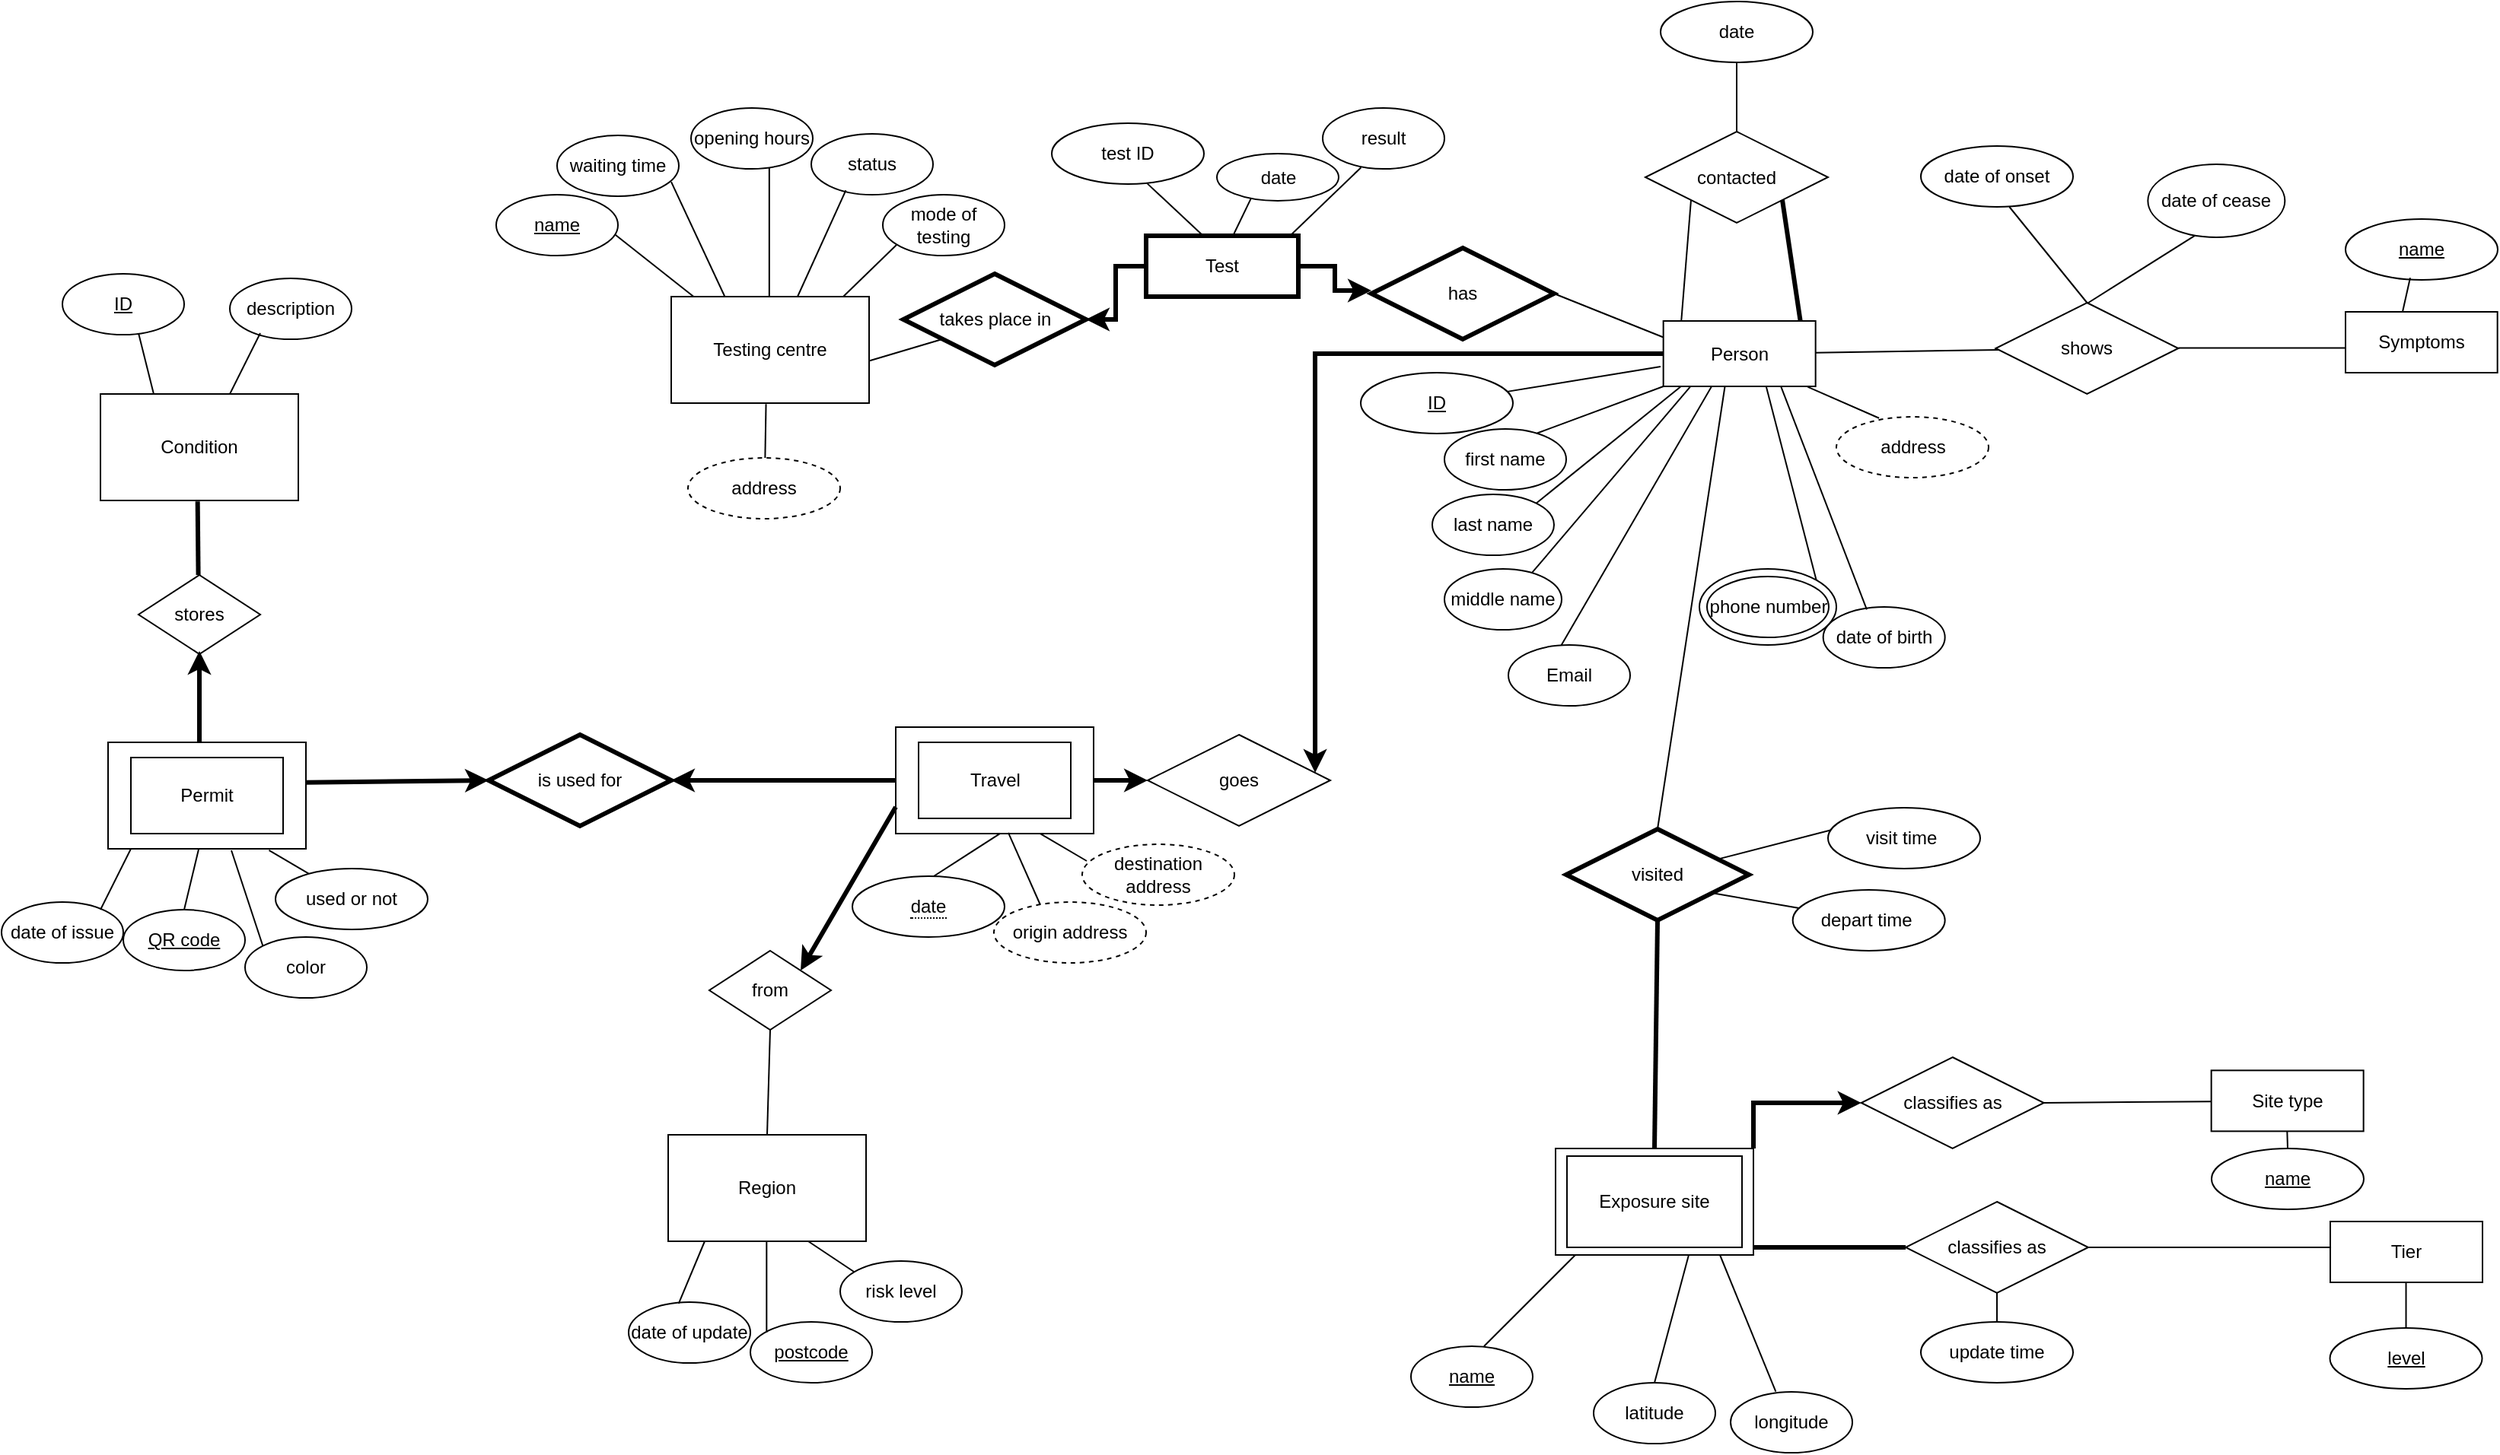 <mxfile version="15.0.0" type="github">
  <diagram id="R2lEEEUBdFMjLlhIrx00" name="Page-1">
    <mxGraphModel dx="1988" dy="1418" grid="1" gridSize="10" guides="1" tooltips="1" connect="1" arrows="1" fold="1" page="1" pageScale="1" pageWidth="1100" pageHeight="850" math="0" shadow="0" extFonts="Permanent Marker^https://fonts.googleapis.com/css?family=Permanent+Marker">
      <root>
        <mxCell id="0" />
        <mxCell id="1" parent="0" />
        <mxCell id="cCSkUBELmc3sfJRsUj0J-64" style="edgeStyle=orthogonalEdgeStyle;rounded=0;orthogonalLoop=1;jettySize=auto;html=1;strokeWidth=3;exitX=1;exitY=0;exitDx=0;exitDy=0;" parent="1" source="YlgnMmfE0ZR5ilOv5xmK-91" target="cCSkUBELmc3sfJRsUj0J-65" edge="1">
          <mxGeometry relative="1" as="geometry">
            <mxPoint x="350" y="319" as="targetPoint" />
          </mxGeometry>
        </mxCell>
        <mxCell id="YlgnMmfE0ZR5ilOv5xmK-91" value="Exposure site" style="rounded=0;whiteSpace=wrap;html=1;fillColor=none;" parent="1" vertex="1">
          <mxGeometry x="131" y="284" width="130" height="70" as="geometry" />
        </mxCell>
        <mxCell id="YlgnMmfE0ZR5ilOv5xmK-94" value="" style="rounded=0;whiteSpace=wrap;html=1;fillColor=none;" parent="1" vertex="1">
          <mxGeometry x="138.5" y="289" width="115" height="60" as="geometry" />
        </mxCell>
        <mxCell id="YlgnMmfE0ZR5ilOv5xmK-95" value="" style="endArrow=none;html=1;" parent="1" edge="1">
          <mxGeometry width="50" height="50" relative="1" as="geometry">
            <mxPoint x="84" y="414" as="sourcePoint" />
            <mxPoint x="144" y="354" as="targetPoint" />
          </mxGeometry>
        </mxCell>
        <mxCell id="YlgnMmfE0ZR5ilOv5xmK-99" value="&lt;u&gt;name&lt;/u&gt;" style="ellipse;whiteSpace=wrap;html=1;fillColor=none;gradientColor=none;" parent="1" vertex="1">
          <mxGeometry x="36" y="414" width="80" height="40" as="geometry" />
        </mxCell>
        <mxCell id="YlgnMmfE0ZR5ilOv5xmK-104" value="" style="endArrow=none;html=1;exitX=0.371;exitY=-0.004;exitDx=0;exitDy=0;exitPerimeter=0;" parent="1" source="YlgnMmfE0ZR5ilOv5xmK-107" edge="1">
          <mxGeometry width="50" height="50" relative="1" as="geometry">
            <mxPoint x="261" y="404" as="sourcePoint" />
            <mxPoint x="239.0" y="354" as="targetPoint" />
          </mxGeometry>
        </mxCell>
        <mxCell id="YlgnMmfE0ZR5ilOv5xmK-105" value="" style="endArrow=none;html=1;startArrow=none;exitX=0.5;exitY=0;exitDx=0;exitDy=0;" parent="1" source="YlgnMmfE0ZR5ilOv5xmK-106" edge="1">
          <mxGeometry width="50" height="50" relative="1" as="geometry">
            <mxPoint x="214.5" y="387.41" as="sourcePoint" />
            <mxPoint x="218.5" y="354" as="targetPoint" />
          </mxGeometry>
        </mxCell>
        <mxCell id="YlgnMmfE0ZR5ilOv5xmK-106" value="latitude" style="ellipse;whiteSpace=wrap;html=1;fillColor=none;gradientColor=none;" parent="1" vertex="1">
          <mxGeometry x="156" y="438" width="80" height="40" as="geometry" />
        </mxCell>
        <mxCell id="YlgnMmfE0ZR5ilOv5xmK-107" value="longitude" style="ellipse;whiteSpace=wrap;html=1;fillColor=none;gradientColor=none;" parent="1" vertex="1">
          <mxGeometry x="246" y="444" width="80" height="40" as="geometry" />
        </mxCell>
        <mxCell id="YlgnMmfE0ZR5ilOv5xmK-110" value="" style="endArrow=none;html=1;strokeWidth=1;entryX=0.216;entryY=0.714;entryDx=0;entryDy=0;entryPerimeter=0;" parent="1" target="f1ooUEPMnGp5a3XwGr4C-3" edge="1">
          <mxGeometry width="50" height="50" relative="1" as="geometry">
            <mxPoint x="-320.0" y="-233.76" as="sourcePoint" />
            <mxPoint x="-123" y="-292.0" as="targetPoint" />
          </mxGeometry>
        </mxCell>
        <mxCell id="YlgnMmfE0ZR5ilOv5xmK-111" value="Testing centre" style="rounded=0;whiteSpace=wrap;html=1;fillColor=none;" parent="1" vertex="1">
          <mxGeometry x="-450" y="-276" width="130" height="70" as="geometry" />
        </mxCell>
        <mxCell id="YlgnMmfE0ZR5ilOv5xmK-112" value="" style="endArrow=none;html=1;entryX=1;entryY=1;entryDx=0;entryDy=0;" parent="1" edge="1">
          <mxGeometry width="50" height="50" relative="1" as="geometry">
            <mxPoint x="-435.28" y="-276" as="sourcePoint" />
            <mxPoint x="-486.996" y="-316.858" as="targetPoint" />
          </mxGeometry>
        </mxCell>
        <mxCell id="YlgnMmfE0ZR5ilOv5xmK-113" value="" style="endArrow=none;html=1;entryX=0.685;entryY=0.99;entryDx=0;entryDy=0;entryPerimeter=0;" parent="1" edge="1">
          <mxGeometry width="50" height="50" relative="1" as="geometry">
            <mxPoint x="-414.8" y="-276" as="sourcePoint" />
            <mxPoint x="-450.0" y="-351.4" as="targetPoint" />
          </mxGeometry>
        </mxCell>
        <mxCell id="YlgnMmfE0ZR5ilOv5xmK-114" value="" style="endArrow=none;html=1;entryX=0.5;entryY=1;entryDx=0;entryDy=0;" parent="1" edge="1">
          <mxGeometry width="50" height="50" relative="1" as="geometry">
            <mxPoint x="-385.59" y="-276" as="sourcePoint" />
            <mxPoint x="-385.59" y="-361" as="targetPoint" />
          </mxGeometry>
        </mxCell>
        <mxCell id="YlgnMmfE0ZR5ilOv5xmK-115" value="" style="endArrow=none;html=1;entryX=0;entryY=1;entryDx=0;entryDy=0;" parent="1" edge="1">
          <mxGeometry width="50" height="50" relative="1" as="geometry">
            <mxPoint x="-367" y="-276" as="sourcePoint" />
            <mxPoint x="-335.284" y="-345.858" as="targetPoint" />
          </mxGeometry>
        </mxCell>
        <mxCell id="YlgnMmfE0ZR5ilOv5xmK-116" value="" style="endArrow=none;html=1;entryX=0;entryY=0.5;entryDx=0;entryDy=0;" parent="1" edge="1">
          <mxGeometry width="50" height="50" relative="1" as="geometry">
            <mxPoint x="-337" y="-276" as="sourcePoint" />
            <mxPoint x="-302" y="-310" as="targetPoint" />
          </mxGeometry>
        </mxCell>
        <mxCell id="YlgnMmfE0ZR5ilOv5xmK-117" value="&lt;u&gt;name&lt;/u&gt;" style="ellipse;whiteSpace=wrap;html=1;fillColor=none;gradientColor=none;" parent="1" vertex="1">
          <mxGeometry x="-565" y="-343" width="80" height="40" as="geometry" />
        </mxCell>
        <mxCell id="YlgnMmfE0ZR5ilOv5xmK-118" value="&lt;span&gt;waiting time&lt;/span&gt;" style="ellipse;whiteSpace=wrap;html=1;fillColor=none;gradientColor=none;" parent="1" vertex="1">
          <mxGeometry x="-525" y="-382" width="80" height="40" as="geometry" />
        </mxCell>
        <mxCell id="YlgnMmfE0ZR5ilOv5xmK-119" value="opening hours" style="ellipse;whiteSpace=wrap;html=1;fillColor=none;gradientColor=none;" parent="1" vertex="1">
          <mxGeometry x="-437" y="-400" width="80" height="40" as="geometry" />
        </mxCell>
        <mxCell id="YlgnMmfE0ZR5ilOv5xmK-120" value="mode of testing" style="ellipse;whiteSpace=wrap;html=1;fillColor=none;gradientColor=none;" parent="1" vertex="1">
          <mxGeometry x="-311" y="-343" width="80" height="40" as="geometry" />
        </mxCell>
        <mxCell id="YlgnMmfE0ZR5ilOv5xmK-121" value="status" style="ellipse;whiteSpace=wrap;html=1;fillColor=none;gradientColor=none;" parent="1" vertex="1">
          <mxGeometry x="-358" y="-383" width="80" height="40" as="geometry" />
        </mxCell>
        <mxCell id="YlgnMmfE0ZR5ilOv5xmK-122" value="" style="endArrow=none;html=1;entryX=0.5;entryY=1;entryDx=0;entryDy=0;exitX=0.479;exitY=1.009;exitDx=0;exitDy=0;exitPerimeter=0;" parent="1" source="YlgnMmfE0ZR5ilOv5xmK-111" target="cCSkUBELmc3sfJRsUj0J-99" edge="1">
          <mxGeometry width="50" height="50" relative="1" as="geometry">
            <mxPoint x="-397" y="-186" as="sourcePoint" />
            <mxPoint x="-397.5" y="-206" as="targetPoint" />
          </mxGeometry>
        </mxCell>
        <mxCell id="cCSkUBELmc3sfJRsUj0J-100" value="Text" style="edgeLabel;html=1;align=center;verticalAlign=middle;resizable=0;points=[];" parent="YlgnMmfE0ZR5ilOv5xmK-122" vertex="1" connectable="0">
          <mxGeometry x="0.416" relative="1" as="geometry">
            <mxPoint as="offset" />
          </mxGeometry>
        </mxCell>
        <mxCell id="YlgnMmfE0ZR5ilOv5xmK-131" value="" style="endArrow=none;html=1;entryX=0.471;entryY=-0.005;entryDx=0;entryDy=0;exitX=0.281;exitY=0.946;exitDx=0;exitDy=0;exitPerimeter=0;entryPerimeter=0;" parent="1" source="YlgnMmfE0ZR5ilOv5xmK-133" edge="1">
          <mxGeometry width="50" height="50" relative="1" as="geometry">
            <mxPoint x="-115.5" y="-203" as="sourcePoint" />
            <mxPoint x="-80.27" y="-317.35" as="targetPoint" />
          </mxGeometry>
        </mxCell>
        <mxCell id="YlgnMmfE0ZR5ilOv5xmK-132" value="" style="endArrow=none;html=1;entryX=0.803;entryY=0.322;entryDx=0;entryDy=0;entryPerimeter=0;exitX=0.315;exitY=0.978;exitDx=0;exitDy=0;exitPerimeter=0;" parent="1" source="YlgnMmfE0ZR5ilOv5xmK-134" edge="1">
          <mxGeometry width="50" height="50" relative="1" as="geometry">
            <mxPoint x="-11.5" y="-204" as="sourcePoint" />
            <mxPoint x="-58.76" y="-301.256" as="targetPoint" />
          </mxGeometry>
        </mxCell>
        <mxCell id="YlgnMmfE0ZR5ilOv5xmK-133" value="date" style="ellipse;whiteSpace=wrap;html=1;fillColor=none;gradientColor=none;" parent="1" vertex="1">
          <mxGeometry x="-91.5" y="-370" width="80" height="31" as="geometry" />
        </mxCell>
        <mxCell id="YlgnMmfE0ZR5ilOv5xmK-134" value="result" style="ellipse;whiteSpace=wrap;html=1;fillColor=none;gradientColor=none;" parent="1" vertex="1">
          <mxGeometry x="-22" y="-400" width="80" height="40" as="geometry" />
        </mxCell>
        <mxCell id="cCSkUBELmc3sfJRsUj0J-88" style="edgeStyle=orthogonalEdgeStyle;rounded=0;orthogonalLoop=1;jettySize=auto;html=1;strokeWidth=3;" parent="1" source="YlgnMmfE0ZR5ilOv5xmK-138" target="cCSkUBELmc3sfJRsUj0J-89" edge="1">
          <mxGeometry relative="1" as="geometry">
            <mxPoint x="-50" y="42" as="targetPoint" />
          </mxGeometry>
        </mxCell>
        <mxCell id="pmJfNrGiu5hza0LGlMJ2-2" style="edgeStyle=orthogonalEdgeStyle;rounded=0;orthogonalLoop=1;jettySize=auto;html=1;strokeWidth=3;" parent="1" source="YlgnMmfE0ZR5ilOv5xmK-138" edge="1">
          <mxGeometry relative="1" as="geometry">
            <mxPoint x="-450" y="42" as="targetPoint" />
          </mxGeometry>
        </mxCell>
        <mxCell id="YlgnMmfE0ZR5ilOv5xmK-138" value="Travel" style="rounded=0;whiteSpace=wrap;html=1;fillColor=none;" parent="1" vertex="1">
          <mxGeometry x="-302.5" y="7" width="130" height="70" as="geometry" />
        </mxCell>
        <mxCell id="YlgnMmfE0ZR5ilOv5xmK-141" value="" style="endArrow=none;html=1;entryX=0.529;entryY=0.997;entryDx=0;entryDy=0;exitX=0.5;exitY=0;exitDx=0;exitDy=0;entryPerimeter=0;" parent="1" target="YlgnMmfE0ZR5ilOv5xmK-138" edge="1">
          <mxGeometry width="50" height="50" relative="1" as="geometry">
            <mxPoint x="-277.5" y="105" as="sourcePoint" />
            <mxPoint x="-234.5" y="75" as="targetPoint" />
          </mxGeometry>
        </mxCell>
        <mxCell id="YlgnMmfE0ZR5ilOv5xmK-143" value="" style="endArrow=none;html=1;entryX=0.569;entryY=0.992;entryDx=0;entryDy=0;entryPerimeter=0;" parent="1" target="YlgnMmfE0ZR5ilOv5xmK-138" edge="1">
          <mxGeometry width="50" height="50" relative="1" as="geometry">
            <mxPoint x="-207" y="125" as="sourcePoint" />
            <mxPoint x="-227.5" y="75" as="targetPoint" />
          </mxGeometry>
        </mxCell>
        <mxCell id="YlgnMmfE0ZR5ilOv5xmK-145" value="" style="endArrow=none;html=1;entryX=0.729;entryY=0.999;entryDx=0;entryDy=0;entryPerimeter=0;" parent="1" target="YlgnMmfE0ZR5ilOv5xmK-138" edge="1">
          <mxGeometry width="50" height="50" relative="1" as="geometry">
            <mxPoint x="-177" y="95" as="sourcePoint" />
            <mxPoint x="-207" y="75" as="targetPoint" />
          </mxGeometry>
        </mxCell>
        <mxCell id="YlgnMmfE0ZR5ilOv5xmK-151" value="from" style="rhombus;whiteSpace=wrap;html=1;fillColor=none;gradientColor=none;" parent="1" vertex="1">
          <mxGeometry x="-425" y="154" width="80" height="52" as="geometry" />
        </mxCell>
        <mxCell id="YlgnMmfE0ZR5ilOv5xmK-152" value="Region" style="rounded=0;whiteSpace=wrap;html=1;fillColor=none;" parent="1" vertex="1">
          <mxGeometry x="-452" y="275" width="130" height="70" as="geometry" />
        </mxCell>
        <mxCell id="YlgnMmfE0ZR5ilOv5xmK-154" value="Permit" style="rounded=0;whiteSpace=wrap;html=1;fillColor=none;" parent="1" vertex="1">
          <mxGeometry x="-820" y="17" width="130" height="70" as="geometry" />
        </mxCell>
        <mxCell id="YlgnMmfE0ZR5ilOv5xmK-155" value="" style="endArrow=classic;html=1;strokeWidth=3;exitX=0;exitY=0.75;exitDx=0;exitDy=0;entryX=1;entryY=0;entryDx=0;entryDy=0;" parent="1" source="YlgnMmfE0ZR5ilOv5xmK-138" target="YlgnMmfE0ZR5ilOv5xmK-151" edge="1">
          <mxGeometry width="50" height="50" relative="1" as="geometry">
            <mxPoint x="-302.5" y="39.29" as="sourcePoint" />
            <mxPoint x="-470" y="40.29" as="targetPoint" />
            <Array as="points" />
          </mxGeometry>
        </mxCell>
        <mxCell id="YlgnMmfE0ZR5ilOv5xmK-156" value="" style="endArrow=none;html=1;entryX=0.5;entryY=0;entryDx=0;entryDy=0;exitX=0.5;exitY=1;exitDx=0;exitDy=0;" parent="1" source="YlgnMmfE0ZR5ilOv5xmK-151" target="YlgnMmfE0ZR5ilOv5xmK-152" edge="1">
          <mxGeometry width="50" height="50" relative="1" as="geometry">
            <mxPoint x="-464.5" y="245" as="sourcePoint" />
            <mxPoint x="-302.5" y="244.76" as="targetPoint" />
          </mxGeometry>
        </mxCell>
        <mxCell id="YlgnMmfE0ZR5ilOv5xmK-160" value="" style="endArrow=classic;html=1;strokeWidth=3;entryX=0;entryY=0.5;entryDx=0;entryDy=0;exitX=0.999;exitY=0.376;exitDx=0;exitDy=0;exitPerimeter=0;" parent="1" source="YlgnMmfE0ZR5ilOv5xmK-154" target="cCSkUBELmc3sfJRsUj0J-91" edge="1">
          <mxGeometry width="50" height="50" relative="1" as="geometry">
            <mxPoint x="-689" y="43" as="sourcePoint" />
            <mxPoint x="-556" y="43" as="targetPoint" />
          </mxGeometry>
        </mxCell>
        <mxCell id="YlgnMmfE0ZR5ilOv5xmK-161" value="" style="endArrow=none;html=1;entryX=0.5;entryY=1;entryDx=0;entryDy=0;exitX=0.411;exitY=0.023;exitDx=0;exitDy=0;exitPerimeter=0;" parent="1" source="YlgnMmfE0ZR5ilOv5xmK-164" edge="1">
          <mxGeometry width="50" height="50" relative="1" as="geometry">
            <mxPoint x="-448" y="385" as="sourcePoint" />
            <mxPoint x="-428" y="345" as="targetPoint" />
            <Array as="points">
              <mxPoint x="-428" y="345" />
            </Array>
          </mxGeometry>
        </mxCell>
        <mxCell id="YlgnMmfE0ZR5ilOv5xmK-162" value="" style="endArrow=none;html=1;entryX=0.5;entryY=1;entryDx=0;entryDy=0;" parent="1" edge="1">
          <mxGeometry width="50" height="50" relative="1" as="geometry">
            <mxPoint x="-387.34" y="405" as="sourcePoint" />
            <mxPoint x="-387.34" y="345" as="targetPoint" />
            <Array as="points">
              <mxPoint x="-387.34" y="405" />
              <mxPoint x="-387.34" y="395" />
            </Array>
          </mxGeometry>
        </mxCell>
        <mxCell id="YlgnMmfE0ZR5ilOv5xmK-163" value="" style="endArrow=none;html=1;entryX=0.5;entryY=1;entryDx=0;entryDy=0;" parent="1" edge="1">
          <mxGeometry width="50" height="50" relative="1" as="geometry">
            <mxPoint x="-330" y="365" as="sourcePoint" />
            <mxPoint x="-360" y="345" as="targetPoint" />
          </mxGeometry>
        </mxCell>
        <mxCell id="YlgnMmfE0ZR5ilOv5xmK-164" value="date of update" style="ellipse;whiteSpace=wrap;html=1;fillColor=none;gradientColor=none;" parent="1" vertex="1">
          <mxGeometry x="-478" y="385" width="80" height="40" as="geometry" />
        </mxCell>
        <mxCell id="YlgnMmfE0ZR5ilOv5xmK-165" value="&lt;u&gt;postcode&lt;/u&gt;" style="ellipse;whiteSpace=wrap;html=1;fillColor=none;gradientColor=none;" parent="1" vertex="1">
          <mxGeometry x="-398" y="398" width="80" height="40" as="geometry" />
        </mxCell>
        <mxCell id="YlgnMmfE0ZR5ilOv5xmK-166" value="risk level" style="ellipse;whiteSpace=wrap;html=1;fillColor=none;gradientColor=none;" parent="1" vertex="1">
          <mxGeometry x="-339" y="358" width="80" height="40" as="geometry" />
        </mxCell>
        <mxCell id="YlgnMmfE0ZR5ilOv5xmK-167" value="" style="endArrow=classic;html=1;strokeWidth=3;" parent="1" edge="1">
          <mxGeometry width="50" height="50" relative="1" as="geometry">
            <mxPoint x="-760" y="17" as="sourcePoint" />
            <mxPoint x="-760" y="-43" as="targetPoint" />
          </mxGeometry>
        </mxCell>
        <mxCell id="YlgnMmfE0ZR5ilOv5xmK-168" value="stores" style="rhombus;whiteSpace=wrap;html=1;fillColor=none;gradientColor=none;" parent="1" vertex="1">
          <mxGeometry x="-800" y="-93" width="80" height="52" as="geometry" />
        </mxCell>
        <mxCell id="YlgnMmfE0ZR5ilOv5xmK-171" value="Condition" style="rounded=0;whiteSpace=wrap;html=1;fillColor=none;" parent="1" vertex="1">
          <mxGeometry x="-825" y="-212" width="130" height="70" as="geometry" />
        </mxCell>
        <mxCell id="YlgnMmfE0ZR5ilOv5xmK-172" value="" style="endArrow=none;html=1;strokeWidth=1;" parent="1" edge="1">
          <mxGeometry width="50" height="50" relative="1" as="geometry">
            <mxPoint x="-740" y="-212" as="sourcePoint" />
            <mxPoint x="-720" y="-252" as="targetPoint" />
          </mxGeometry>
        </mxCell>
        <mxCell id="YlgnMmfE0ZR5ilOv5xmK-173" value="" style="endArrow=none;html=1;strokeWidth=1;" parent="1" edge="1">
          <mxGeometry width="50" height="50" relative="1" as="geometry">
            <mxPoint x="-790" y="-212" as="sourcePoint" />
            <mxPoint x="-800" y="-252" as="targetPoint" />
          </mxGeometry>
        </mxCell>
        <mxCell id="YlgnMmfE0ZR5ilOv5xmK-174" value="&lt;u&gt;ID&lt;/u&gt;" style="ellipse;whiteSpace=wrap;html=1;fillColor=none;gradientColor=none;" parent="1" vertex="1">
          <mxGeometry x="-850" y="-291" width="80" height="40" as="geometry" />
        </mxCell>
        <mxCell id="YlgnMmfE0ZR5ilOv5xmK-175" value="description" style="ellipse;whiteSpace=wrap;html=1;fillColor=none;gradientColor=none;" parent="1" vertex="1">
          <mxGeometry x="-740" y="-288" width="80" height="40" as="geometry" />
        </mxCell>
        <mxCell id="YlgnMmfE0ZR5ilOv5xmK-176" value="" style="endArrow=none;html=1;strokeWidth=3;entryX=0.491;entryY=1.009;entryDx=0;entryDy=0;entryPerimeter=0;" parent="1" target="YlgnMmfE0ZR5ilOv5xmK-171" edge="1">
          <mxGeometry width="50" height="50" relative="1" as="geometry">
            <mxPoint x="-760.71" y="-93" as="sourcePoint" />
            <mxPoint x="-761" y="-140" as="targetPoint" />
          </mxGeometry>
        </mxCell>
        <mxCell id="YlgnMmfE0ZR5ilOv5xmK-177" value="" style="endArrow=none;html=1;entryX=0.5;entryY=1;entryDx=0;entryDy=0;" parent="1" edge="1">
          <mxGeometry width="50" height="50" relative="1" as="geometry">
            <mxPoint x="-825" y="127" as="sourcePoint" />
            <mxPoint x="-805" y="87" as="targetPoint" />
          </mxGeometry>
        </mxCell>
        <mxCell id="YlgnMmfE0ZR5ilOv5xmK-178" value="" style="endArrow=none;html=1;exitX=0;exitY=0;exitDx=0;exitDy=0;" parent="1" source="YlgnMmfE0ZR5ilOv5xmK-182" edge="1">
          <mxGeometry width="50" height="50" relative="1" as="geometry">
            <mxPoint x="-690" y="127" as="sourcePoint" />
            <mxPoint x="-739" y="88" as="targetPoint" />
          </mxGeometry>
        </mxCell>
        <mxCell id="YlgnMmfE0ZR5ilOv5xmK-179" value="" style="endArrow=none;html=1;entryX=0.5;entryY=1;entryDx=0;entryDy=0;exitX=0.5;exitY=0;exitDx=0;exitDy=0;" parent="1" source="YlgnMmfE0ZR5ilOv5xmK-181" edge="1">
          <mxGeometry width="50" height="50" relative="1" as="geometry">
            <mxPoint x="-760.42" y="127" as="sourcePoint" />
            <mxPoint x="-760.42" y="87" as="targetPoint" />
          </mxGeometry>
        </mxCell>
        <mxCell id="YlgnMmfE0ZR5ilOv5xmK-180" value="date of issue" style="ellipse;whiteSpace=wrap;html=1;fillColor=none;gradientColor=none;" parent="1" vertex="1">
          <mxGeometry x="-890" y="122" width="80" height="40" as="geometry" />
        </mxCell>
        <mxCell id="YlgnMmfE0ZR5ilOv5xmK-181" value="&lt;u&gt;QR code&lt;/u&gt;" style="ellipse;whiteSpace=wrap;html=1;fillColor=none;gradientColor=none;" parent="1" vertex="1">
          <mxGeometry x="-810" y="127" width="80" height="40" as="geometry" />
        </mxCell>
        <mxCell id="YlgnMmfE0ZR5ilOv5xmK-182" value="color" style="ellipse;whiteSpace=wrap;html=1;fillColor=none;gradientColor=none;" parent="1" vertex="1">
          <mxGeometry x="-730" y="145" width="80" height="40" as="geometry" />
        </mxCell>
        <mxCell id="cCSkUBELmc3sfJRsUj0J-90" style="edgeStyle=orthogonalEdgeStyle;rounded=0;orthogonalLoop=1;jettySize=auto;html=1;entryX=0.917;entryY=0.416;entryDx=0;entryDy=0;entryPerimeter=0;strokeWidth=3;" parent="1" source="cCSkUBELmc3sfJRsUj0J-3" target="cCSkUBELmc3sfJRsUj0J-89" edge="1">
          <mxGeometry relative="1" as="geometry" />
        </mxCell>
        <mxCell id="cCSkUBELmc3sfJRsUj0J-3" value="Person" style="whiteSpace=wrap;html=1;align=center;strokeWidth=1;" parent="1" vertex="1">
          <mxGeometry x="201.83" y="-260" width="100" height="43" as="geometry" />
        </mxCell>
        <mxCell id="cCSkUBELmc3sfJRsUj0J-4" value="contacted" style="shape=rhombus;perimeter=rhombusPerimeter;whiteSpace=wrap;html=1;align=center;strokeWidth=1;" parent="1" vertex="1">
          <mxGeometry x="190.0" y="-384.5" width="120" height="60" as="geometry" />
        </mxCell>
        <mxCell id="cCSkUBELmc3sfJRsUj0J-5" value="" style="endArrow=none;html=1;rounded=0;entryX=0;entryY=1;entryDx=0;entryDy=0;exitX=0.118;exitY=-0.005;exitDx=0;exitDy=0;exitPerimeter=0;" parent="1" source="cCSkUBELmc3sfJRsUj0J-3" target="cCSkUBELmc3sfJRsUj0J-4" edge="1">
          <mxGeometry relative="1" as="geometry">
            <mxPoint x="28.83" y="-317.5" as="sourcePoint" />
            <mxPoint x="188.83" y="-317.5" as="targetPoint" />
          </mxGeometry>
        </mxCell>
        <mxCell id="cCSkUBELmc3sfJRsUj0J-7" value="" style="endArrow=none;html=1;rounded=0;exitX=1;exitY=1;exitDx=0;exitDy=0;entryX=0.9;entryY=0;entryDx=0;entryDy=0;entryPerimeter=0;strokeWidth=3;" parent="1" source="cCSkUBELmc3sfJRsUj0J-4" target="cCSkUBELmc3sfJRsUj0J-3" edge="1">
          <mxGeometry relative="1" as="geometry">
            <mxPoint x="171.83" y="-247" as="sourcePoint" />
            <mxPoint x="331.83" y="-247" as="targetPoint" />
          </mxGeometry>
        </mxCell>
        <mxCell id="cCSkUBELmc3sfJRsUj0J-12" value="first name" style="ellipse;whiteSpace=wrap;html=1;fillColor=none;gradientColor=none;" parent="1" vertex="1">
          <mxGeometry x="58" y="-189" width="80" height="40" as="geometry" />
        </mxCell>
        <mxCell id="cCSkUBELmc3sfJRsUj0J-14" value="phone number" style="ellipse;whiteSpace=wrap;html=1;fillColor=none;gradientColor=none;" parent="1" vertex="1">
          <mxGeometry x="230.5" y="-92" width="80" height="40" as="geometry" />
        </mxCell>
        <mxCell id="cCSkUBELmc3sfJRsUj0J-15" value="last name" style="ellipse;whiteSpace=wrap;html=1;fillColor=none;gradientColor=none;" parent="1" vertex="1">
          <mxGeometry x="50" y="-146" width="80" height="40" as="geometry" />
        </mxCell>
        <mxCell id="cCSkUBELmc3sfJRsUj0J-16" value="middle name" style="ellipse;whiteSpace=wrap;html=1;fillColor=none;gradientColor=none;" parent="1" vertex="1">
          <mxGeometry x="58" y="-97" width="77" height="40" as="geometry" />
        </mxCell>
        <mxCell id="cCSkUBELmc3sfJRsUj0J-17" value="Email" style="ellipse;whiteSpace=wrap;html=1;fillColor=none;gradientColor=none;" parent="1" vertex="1">
          <mxGeometry x="100" y="-47" width="80" height="40" as="geometry" />
        </mxCell>
        <mxCell id="cCSkUBELmc3sfJRsUj0J-18" value="" style="ellipse;whiteSpace=wrap;html=1;fillColor=none;gradientColor=none;" parent="1" vertex="1">
          <mxGeometry x="225.5" y="-97" width="90" height="50" as="geometry" />
        </mxCell>
        <mxCell id="cCSkUBELmc3sfJRsUj0J-29" value="date of birth" style="ellipse;whiteSpace=wrap;html=1;fillColor=none;gradientColor=none;" parent="1" vertex="1">
          <mxGeometry x="306.83" y="-72" width="80" height="40" as="geometry" />
        </mxCell>
        <mxCell id="cCSkUBELmc3sfJRsUj0J-37" value="" style="endArrow=none;html=1;rounded=0;entryX=0.948;entryY=1.008;entryDx=0;entryDy=0;entryPerimeter=0;exitX=0;exitY=0;exitDx=0;exitDy=0;" parent="1" target="cCSkUBELmc3sfJRsUj0J-3" edge="1">
          <mxGeometry relative="1" as="geometry">
            <mxPoint x="343.546" y="-196.142" as="sourcePoint" />
            <mxPoint x="503.83" y="-132" as="targetPoint" />
          </mxGeometry>
        </mxCell>
        <mxCell id="cCSkUBELmc3sfJRsUj0J-38" value="" style="endArrow=none;html=1;rounded=0;exitX=0.676;exitY=1.006;exitDx=0;exitDy=0;exitPerimeter=0;entryX=1;entryY=0;entryDx=0;entryDy=0;" parent="1" source="cCSkUBELmc3sfJRsUj0J-3" target="cCSkUBELmc3sfJRsUj0J-18" edge="1">
          <mxGeometry relative="1" as="geometry">
            <mxPoint x="243.83" y="-192" as="sourcePoint" />
            <mxPoint x="403.83" y="-192" as="targetPoint" />
          </mxGeometry>
        </mxCell>
        <mxCell id="cCSkUBELmc3sfJRsUj0J-39" value="" style="endArrow=none;html=1;rounded=0;entryX=0.358;entryY=0.042;entryDx=0;entryDy=0;entryPerimeter=0;exitX=0.773;exitY=1.005;exitDx=0;exitDy=0;exitPerimeter=0;" parent="1" source="cCSkUBELmc3sfJRsUj0J-3" target="cCSkUBELmc3sfJRsUj0J-29" edge="1">
          <mxGeometry relative="1" as="geometry">
            <mxPoint x="293.83" y="-322" as="sourcePoint" />
            <mxPoint x="453.83" y="-322" as="targetPoint" />
          </mxGeometry>
        </mxCell>
        <mxCell id="cCSkUBELmc3sfJRsUj0J-40" value="" style="endArrow=none;html=1;rounded=0;entryX=0.317;entryY=1.001;entryDx=0;entryDy=0;exitX=0.435;exitY=0.004;exitDx=0;exitDy=0;exitPerimeter=0;entryPerimeter=0;" parent="1" source="cCSkUBELmc3sfJRsUj0J-17" target="cCSkUBELmc3sfJRsUj0J-3" edge="1">
          <mxGeometry relative="1" as="geometry">
            <mxPoint x="186.83" y="-107.83" as="sourcePoint" />
            <mxPoint x="346.83" y="-107.83" as="targetPoint" />
          </mxGeometry>
        </mxCell>
        <mxCell id="cCSkUBELmc3sfJRsUj0J-41" value="" style="endArrow=none;html=1;rounded=0;exitX=0.762;exitY=0.068;exitDx=0;exitDy=0;exitPerimeter=0;entryX=0;entryY=1;entryDx=0;entryDy=0;" parent="1" source="cCSkUBELmc3sfJRsUj0J-12" target="cCSkUBELmc3sfJRsUj0J-3" edge="1">
          <mxGeometry relative="1" as="geometry">
            <mxPoint x="73.83" y="-222" as="sourcePoint" />
            <mxPoint x="233.83" y="-222" as="targetPoint" />
          </mxGeometry>
        </mxCell>
        <mxCell id="cCSkUBELmc3sfJRsUj0J-42" value="" style="endArrow=none;html=1;rounded=0;entryX=0.113;entryY=1.006;entryDx=0;entryDy=0;entryPerimeter=0;exitX=1;exitY=0;exitDx=0;exitDy=0;" parent="1" source="cCSkUBELmc3sfJRsUj0J-15" target="cCSkUBELmc3sfJRsUj0J-3" edge="1">
          <mxGeometry relative="1" as="geometry">
            <mxPoint x="110.83" y="-176" as="sourcePoint" />
            <mxPoint x="213.83" y="-218" as="targetPoint" />
          </mxGeometry>
        </mxCell>
        <mxCell id="cCSkUBELmc3sfJRsUj0J-43" value="" style="endArrow=none;html=1;rounded=0;exitX=0.745;exitY=0.068;exitDx=0;exitDy=0;exitPerimeter=0;entryX=0.176;entryY=1.008;entryDx=0;entryDy=0;entryPerimeter=0;" parent="1" source="cCSkUBELmc3sfJRsUj0J-16" target="cCSkUBELmc3sfJRsUj0J-3" edge="1">
          <mxGeometry relative="1" as="geometry">
            <mxPoint x="73.83" y="-222" as="sourcePoint" />
            <mxPoint x="233.83" y="-222" as="targetPoint" />
          </mxGeometry>
        </mxCell>
        <mxCell id="cCSkUBELmc3sfJRsUj0J-44" value="" style="endArrow=none;html=1;rounded=0;" parent="1" target="cCSkUBELmc3sfJRsUj0J-45" edge="1">
          <mxGeometry relative="1" as="geometry">
            <mxPoint x="301.83" y="-239.09" as="sourcePoint" />
            <mxPoint x="710" y="-239" as="targetPoint" />
          </mxGeometry>
        </mxCell>
        <mxCell id="cCSkUBELmc3sfJRsUj0J-45" value="shows" style="shape=rhombus;perimeter=rhombusPerimeter;whiteSpace=wrap;html=1;align=center;strokeWidth=1;" parent="1" vertex="1">
          <mxGeometry x="420.17" y="-272" width="120" height="60" as="geometry" />
        </mxCell>
        <mxCell id="cCSkUBELmc3sfJRsUj0J-46" value="" style="endArrow=none;html=1;rounded=0;" parent="1" edge="1">
          <mxGeometry relative="1" as="geometry">
            <mxPoint x="540.17" y="-242.24" as="sourcePoint" />
            <mxPoint x="700.17" y="-242.24" as="targetPoint" />
          </mxGeometry>
        </mxCell>
        <mxCell id="cCSkUBELmc3sfJRsUj0J-47" value="Symptoms" style="whiteSpace=wrap;html=1;align=center;strokeWidth=1;" parent="1" vertex="1">
          <mxGeometry x="650" y="-266" width="99.83" height="40" as="geometry" />
        </mxCell>
        <mxCell id="cCSkUBELmc3sfJRsUj0J-48" value="" style="endArrow=none;html=1;rounded=0;exitX=0.5;exitY=0;exitDx=0;exitDy=0;" parent="1" source="cCSkUBELmc3sfJRsUj0J-45" edge="1">
          <mxGeometry relative="1" as="geometry">
            <mxPoint x="490.17" y="-233" as="sourcePoint" />
            <mxPoint x="429.17" y="-335" as="targetPoint" />
          </mxGeometry>
        </mxCell>
        <mxCell id="cCSkUBELmc3sfJRsUj0J-49" value="date of onset" style="ellipse;whiteSpace=wrap;html=1;align=center;strokeWidth=1;" parent="1" vertex="1">
          <mxGeometry x="371" y="-375" width="100" height="40" as="geometry" />
        </mxCell>
        <mxCell id="cCSkUBELmc3sfJRsUj0J-50" value="" style="endArrow=none;html=1;rounded=0;" parent="1" target="cCSkUBELmc3sfJRsUj0J-51" edge="1">
          <mxGeometry relative="1" as="geometry">
            <mxPoint x="200" y="-230" as="sourcePoint" />
            <mxPoint x="200" y="-230" as="targetPoint" />
          </mxGeometry>
        </mxCell>
        <mxCell id="cCSkUBELmc3sfJRsUj0J-51" value="ID" style="ellipse;whiteSpace=wrap;html=1;align=center;fontStyle=4;strokeWidth=1;" parent="1" vertex="1">
          <mxGeometry x="3" y="-226" width="100" height="40" as="geometry" />
        </mxCell>
        <mxCell id="cCSkUBELmc3sfJRsUj0J-52" value="date of cease" style="ellipse;whiteSpace=wrap;html=1;fillColor=none;gradientColor=none;" parent="1" vertex="1">
          <mxGeometry x="520.17" y="-363" width="90" height="48" as="geometry" />
        </mxCell>
        <mxCell id="cCSkUBELmc3sfJRsUj0J-53" value="" style="endArrow=none;html=1;rounded=0;entryX=0.342;entryY=0.978;entryDx=0;entryDy=0;entryPerimeter=0;exitX=0.504;exitY=0.004;exitDx=0;exitDy=0;exitPerimeter=0;" parent="1" source="cCSkUBELmc3sfJRsUj0J-45" target="cCSkUBELmc3sfJRsUj0J-52" edge="1">
          <mxGeometry relative="1" as="geometry">
            <mxPoint x="480.17" y="-273" as="sourcePoint" />
            <mxPoint x="550.17" y="-313" as="targetPoint" />
          </mxGeometry>
        </mxCell>
        <mxCell id="cCSkUBELmc3sfJRsUj0J-54" value="name" style="ellipse;whiteSpace=wrap;html=1;align=center;fontStyle=4;strokeWidth=1;" parent="1" vertex="1">
          <mxGeometry x="650" y="-327" width="100" height="40" as="geometry" />
        </mxCell>
        <mxCell id="cCSkUBELmc3sfJRsUj0J-55" value="" style="endArrow=none;html=1;rounded=0;exitX=0.425;exitY=0.966;exitDx=0;exitDy=0;exitPerimeter=0;entryX=0.375;entryY=0.006;entryDx=0;entryDy=0;entryPerimeter=0;" parent="1" source="cCSkUBELmc3sfJRsUj0J-54" target="cCSkUBELmc3sfJRsUj0J-47" edge="1">
          <mxGeometry relative="1" as="geometry">
            <mxPoint x="550" y="-205" as="sourcePoint" />
            <mxPoint x="710" y="-205" as="targetPoint" />
          </mxGeometry>
        </mxCell>
        <mxCell id="cCSkUBELmc3sfJRsUj0J-57" value="visited" style="shape=rhombus;perimeter=rhombusPerimeter;whiteSpace=wrap;html=1;align=center;strokeWidth=3;" parent="1" vertex="1">
          <mxGeometry x="138" y="74" width="120" height="60" as="geometry" />
        </mxCell>
        <mxCell id="cCSkUBELmc3sfJRsUj0J-61" value="" style="endArrow=none;html=1;rounded=0;entryX=0.356;entryY=0.147;entryDx=0;entryDy=0;entryPerimeter=0;exitX=0.628;exitY=0.992;exitDx=0;exitDy=0;exitPerimeter=0;" parent="1" source="f1ooUEPMnGp5a3XwGr4C-1" edge="1">
          <mxGeometry relative="1" as="geometry">
            <mxPoint x="-137" y="-350" as="sourcePoint" />
            <mxPoint x="-94.52" y="-310.356" as="targetPoint" />
          </mxGeometry>
        </mxCell>
        <mxCell id="cCSkUBELmc3sfJRsUj0J-62" value="" style="endArrow=none;html=1;rounded=0;strokeWidth=1;exitX=0.404;exitY=1.006;exitDx=0;exitDy=0;exitPerimeter=0;entryX=0.5;entryY=0;entryDx=0;entryDy=0;" parent="1" source="cCSkUBELmc3sfJRsUj0J-3" target="cCSkUBELmc3sfJRsUj0J-57" edge="1">
          <mxGeometry relative="1" as="geometry">
            <mxPoint x="-70" y="10" as="sourcePoint" />
            <mxPoint x="180" y="50" as="targetPoint" />
          </mxGeometry>
        </mxCell>
        <mxCell id="cCSkUBELmc3sfJRsUj0J-63" value="" style="endArrow=none;html=1;rounded=0;strokeWidth=3;exitX=0.5;exitY=1;exitDx=0;exitDy=0;entryX=0.5;entryY=0;entryDx=0;entryDy=0;" parent="1" source="cCSkUBELmc3sfJRsUj0J-57" target="YlgnMmfE0ZR5ilOv5xmK-91" edge="1">
          <mxGeometry relative="1" as="geometry">
            <mxPoint x="70" y="250" as="sourcePoint" />
            <mxPoint x="230" y="250" as="targetPoint" />
          </mxGeometry>
        </mxCell>
        <mxCell id="cCSkUBELmc3sfJRsUj0J-65" value="classifies as" style="shape=rhombus;perimeter=rhombusPerimeter;whiteSpace=wrap;html=1;align=center;strokeWidth=1;" parent="1" vertex="1">
          <mxGeometry x="331.83" y="224" width="120" height="60" as="geometry" />
        </mxCell>
        <mxCell id="cCSkUBELmc3sfJRsUj0J-66" value="" style="endArrow=none;html=1;rounded=0;strokeWidth=1;exitX=1;exitY=0.5;exitDx=0;exitDy=0;" parent="1" source="cCSkUBELmc3sfJRsUj0J-65" target="cCSkUBELmc3sfJRsUj0J-67" edge="1">
          <mxGeometry relative="1" as="geometry">
            <mxPoint x="451.83" y="252.67" as="sourcePoint" />
            <mxPoint x="611.83" y="252.67" as="targetPoint" />
          </mxGeometry>
        </mxCell>
        <mxCell id="cCSkUBELmc3sfJRsUj0J-67" value="Site type" style="whiteSpace=wrap;html=1;align=center;strokeWidth=1;" parent="1" vertex="1">
          <mxGeometry x="561.83" y="232.67" width="100" height="40" as="geometry" />
        </mxCell>
        <mxCell id="cCSkUBELmc3sfJRsUj0J-68" value="" style="endArrow=none;html=1;rounded=0;strokeWidth=1;" parent="1" target="cCSkUBELmc3sfJRsUj0J-69" edge="1">
          <mxGeometry relative="1" as="geometry">
            <mxPoint x="611.66" y="272.67" as="sourcePoint" />
            <mxPoint x="612" y="304" as="targetPoint" />
          </mxGeometry>
        </mxCell>
        <mxCell id="cCSkUBELmc3sfJRsUj0J-69" value="name" style="ellipse;whiteSpace=wrap;html=1;align=center;fontStyle=4;strokeWidth=1;" parent="1" vertex="1">
          <mxGeometry x="562" y="284" width="100" height="40" as="geometry" />
        </mxCell>
        <mxCell id="cCSkUBELmc3sfJRsUj0J-70" value="" style="endArrow=none;html=1;rounded=0;strokeWidth=3;" parent="1" target="cCSkUBELmc3sfJRsUj0J-71" edge="1">
          <mxGeometry relative="1" as="geometry">
            <mxPoint x="261" y="349" as="sourcePoint" />
            <mxPoint x="421" y="349" as="targetPoint" />
          </mxGeometry>
        </mxCell>
        <mxCell id="cCSkUBELmc3sfJRsUj0J-71" value="classifies as" style="shape=rhombus;perimeter=rhombusPerimeter;whiteSpace=wrap;html=1;align=center;strokeWidth=1;" parent="1" vertex="1">
          <mxGeometry x="361" y="319" width="120" height="60" as="geometry" />
        </mxCell>
        <mxCell id="cCSkUBELmc3sfJRsUj0J-72" value="" style="endArrow=none;html=1;rounded=0;strokeWidth=1;" parent="1" edge="1">
          <mxGeometry relative="1" as="geometry">
            <mxPoint x="480" y="349" as="sourcePoint" />
            <mxPoint x="640" y="349" as="targetPoint" />
          </mxGeometry>
        </mxCell>
        <mxCell id="cCSkUBELmc3sfJRsUj0J-73" value="Tier" style="whiteSpace=wrap;html=1;align=center;strokeWidth=1;" parent="1" vertex="1">
          <mxGeometry x="640" y="332" width="100" height="40" as="geometry" />
        </mxCell>
        <mxCell id="cCSkUBELmc3sfJRsUj0J-74" value="" style="endArrow=none;html=1;rounded=0;strokeWidth=1;" parent="1" target="cCSkUBELmc3sfJRsUj0J-75" edge="1">
          <mxGeometry relative="1" as="geometry">
            <mxPoint x="689.76" y="372" as="sourcePoint" />
            <mxPoint x="689.76" y="422" as="targetPoint" />
          </mxGeometry>
        </mxCell>
        <mxCell id="cCSkUBELmc3sfJRsUj0J-75" value="level" style="ellipse;whiteSpace=wrap;html=1;align=center;fontStyle=4;strokeWidth=1;" parent="1" vertex="1">
          <mxGeometry x="639.76" y="402" width="100" height="40" as="geometry" />
        </mxCell>
        <mxCell id="cCSkUBELmc3sfJRsUj0J-76" value="" style="endArrow=none;html=1;rounded=0;strokeWidth=1;exitX=0.5;exitY=1;exitDx=0;exitDy=0;" parent="1" source="cCSkUBELmc3sfJRsUj0J-71" edge="1">
          <mxGeometry relative="1" as="geometry">
            <mxPoint x="470" y="400" as="sourcePoint" />
            <mxPoint x="421" y="400" as="targetPoint" />
          </mxGeometry>
        </mxCell>
        <mxCell id="cCSkUBELmc3sfJRsUj0J-78" value="" style="endArrow=none;html=1;rounded=0;strokeWidth=1;" parent="1" source="cCSkUBELmc3sfJRsUj0J-57" edge="1">
          <mxGeometry relative="1" as="geometry">
            <mxPoint x="280" y="80" as="sourcePoint" />
            <mxPoint x="330" y="70" as="targetPoint" />
          </mxGeometry>
        </mxCell>
        <mxCell id="cCSkUBELmc3sfJRsUj0J-79" value="" style="endArrow=none;html=1;rounded=0;strokeWidth=1;" parent="1" target="cCSkUBELmc3sfJRsUj0J-82" edge="1">
          <mxGeometry relative="1" as="geometry">
            <mxPoint x="233.6" y="116" as="sourcePoint" />
            <mxPoint x="273.534" y="122.615" as="targetPoint" />
          </mxGeometry>
        </mxCell>
        <mxCell id="cCSkUBELmc3sfJRsUj0J-80" value="visit time&amp;nbsp;" style="ellipse;whiteSpace=wrap;html=1;align=center;strokeWidth=1;" parent="1" vertex="1">
          <mxGeometry x="310" y="60" width="100" height="40" as="geometry" />
        </mxCell>
        <mxCell id="cCSkUBELmc3sfJRsUj0J-82" value="depart time&amp;nbsp;" style="ellipse;whiteSpace=wrap;html=1;align=center;strokeWidth=1;" parent="1" vertex="1">
          <mxGeometry x="286.834" y="114.005" width="100" height="40" as="geometry" />
        </mxCell>
        <mxCell id="cCSkUBELmc3sfJRsUj0J-89" value="goes" style="shape=rhombus;perimeter=rhombusPerimeter;whiteSpace=wrap;html=1;align=center;strokeWidth=1;" parent="1" vertex="1">
          <mxGeometry x="-137" y="12" width="120" height="60" as="geometry" />
        </mxCell>
        <mxCell id="cCSkUBELmc3sfJRsUj0J-91" value="is used for" style="shape=rhombus;perimeter=rhombusPerimeter;whiteSpace=wrap;html=1;align=center;strokeWidth=3;" parent="1" vertex="1">
          <mxGeometry x="-570.0" y="12" width="120" height="60" as="geometry" />
        </mxCell>
        <mxCell id="cCSkUBELmc3sfJRsUj0J-94" value="" style="rounded=0;whiteSpace=wrap;html=1;fillColor=none;" parent="1" vertex="1">
          <mxGeometry x="-805" y="27" width="100" height="50" as="geometry" />
        </mxCell>
        <mxCell id="cCSkUBELmc3sfJRsUj0J-95" value="" style="endArrow=none;html=1;rounded=0;strokeWidth=1;exitX=0.813;exitY=1.014;exitDx=0;exitDy=0;exitPerimeter=0;" parent="1" source="YlgnMmfE0ZR5ilOv5xmK-154" target="cCSkUBELmc3sfJRsUj0J-96" edge="1">
          <mxGeometry relative="1" as="geometry">
            <mxPoint x="-640" y="70" as="sourcePoint" />
            <mxPoint x="-660" y="120" as="targetPoint" />
          </mxGeometry>
        </mxCell>
        <mxCell id="cCSkUBELmc3sfJRsUj0J-96" value="used or not" style="ellipse;whiteSpace=wrap;html=1;align=center;strokeWidth=1;" parent="1" vertex="1">
          <mxGeometry x="-710" y="100" width="100" height="40" as="geometry" />
        </mxCell>
        <mxCell id="cCSkUBELmc3sfJRsUj0J-97" value="&lt;span style=&quot;border-bottom: 1px dotted&quot;&gt;date&lt;/span&gt;" style="ellipse;whiteSpace=wrap;html=1;align=center;strokeWidth=1;" parent="1" vertex="1">
          <mxGeometry x="-331" y="105" width="100" height="40" as="geometry" />
        </mxCell>
        <mxCell id="cCSkUBELmc3sfJRsUj0J-98" value="address" style="ellipse;whiteSpace=wrap;html=1;align=center;dashed=1;strokeWidth=1;" parent="1" vertex="1">
          <mxGeometry x="315.5" y="-197" width="100" height="40" as="geometry" />
        </mxCell>
        <mxCell id="cCSkUBELmc3sfJRsUj0J-99" value="address" style="ellipse;whiteSpace=wrap;html=1;align=center;dashed=1;strokeWidth=1;" parent="1" vertex="1">
          <mxGeometry x="-439" y="-170" width="100" height="40" as="geometry" />
        </mxCell>
        <mxCell id="pmJfNrGiu5hza0LGlMJ2-1" value="" style="rounded=0;whiteSpace=wrap;html=1;fillColor=none;" parent="1" vertex="1">
          <mxGeometry x="-287.5" y="17" width="100" height="50" as="geometry" />
        </mxCell>
        <mxCell id="pmJfNrGiu5hza0LGlMJ2-3" value="origin address" style="ellipse;whiteSpace=wrap;html=1;align=center;dashed=1;strokeWidth=1;" parent="1" vertex="1">
          <mxGeometry x="-238" y="122" width="100" height="40" as="geometry" />
        </mxCell>
        <mxCell id="pmJfNrGiu5hza0LGlMJ2-4" value="destination address" style="ellipse;whiteSpace=wrap;html=1;align=center;dashed=1;strokeWidth=1;" parent="1" vertex="1">
          <mxGeometry x="-180" y="84" width="100" height="40" as="geometry" />
        </mxCell>
        <mxCell id="f1ooUEPMnGp5a3XwGr4C-1" value="test ID" style="ellipse;whiteSpace=wrap;html=1;align=center;" parent="1" vertex="1">
          <mxGeometry x="-200" y="-390" width="100" height="40" as="geometry" />
        </mxCell>
        <mxCell id="f1ooUEPMnGp5a3XwGr4C-8" style="edgeStyle=orthogonalEdgeStyle;rounded=0;orthogonalLoop=1;jettySize=auto;html=1;entryX=0;entryY=0.467;entryDx=0;entryDy=0;entryPerimeter=0;strokeWidth=3;" parent="1" source="f1ooUEPMnGp5a3XwGr4C-2" target="f1ooUEPMnGp5a3XwGr4C-5" edge="1">
          <mxGeometry relative="1" as="geometry" />
        </mxCell>
        <mxCell id="f1ooUEPMnGp5a3XwGr4C-9" style="edgeStyle=orthogonalEdgeStyle;rounded=0;orthogonalLoop=1;jettySize=auto;html=1;strokeWidth=3;" parent="1" source="f1ooUEPMnGp5a3XwGr4C-2" target="f1ooUEPMnGp5a3XwGr4C-3" edge="1">
          <mxGeometry relative="1" as="geometry" />
        </mxCell>
        <mxCell id="f1ooUEPMnGp5a3XwGr4C-2" value="Test" style="whiteSpace=wrap;html=1;align=center;strokeWidth=3;" parent="1" vertex="1">
          <mxGeometry x="-138" y="-316" width="100" height="40" as="geometry" />
        </mxCell>
        <mxCell id="f1ooUEPMnGp5a3XwGr4C-3" value="takes place in" style="shape=rhombus;perimeter=rhombusPerimeter;whiteSpace=wrap;html=1;align=center;strokeWidth=3;" parent="1" vertex="1">
          <mxGeometry x="-297.5" y="-291" width="120" height="60" as="geometry" />
        </mxCell>
        <mxCell id="f1ooUEPMnGp5a3XwGr4C-5" value="has" style="shape=rhombus;perimeter=rhombusPerimeter;whiteSpace=wrap;html=1;align=center;strokeWidth=3;" parent="1" vertex="1">
          <mxGeometry x="10" y="-308" width="120" height="60" as="geometry" />
        </mxCell>
        <mxCell id="f1ooUEPMnGp5a3XwGr4C-7" value="" style="endArrow=none;html=1;rounded=0;exitX=1;exitY=0.5;exitDx=0;exitDy=0;entryX=0;entryY=0.25;entryDx=0;entryDy=0;" parent="1" source="f1ooUEPMnGp5a3XwGr4C-5" target="cCSkUBELmc3sfJRsUj0J-3" edge="1">
          <mxGeometry relative="1" as="geometry">
            <mxPoint x="-10" y="-270" as="sourcePoint" />
            <mxPoint x="150" y="-270" as="targetPoint" />
          </mxGeometry>
        </mxCell>
        <mxCell id="f1ooUEPMnGp5a3XwGr4C-10" value="update time" style="ellipse;whiteSpace=wrap;html=1;align=center;strokeWidth=1;" parent="1" vertex="1">
          <mxGeometry x="371" y="398" width="100" height="40" as="geometry" />
        </mxCell>
        <mxCell id="f1ooUEPMnGp5a3XwGr4C-11" value="" style="endArrow=none;html=1;rounded=0;strokeWidth=1;entryX=0.5;entryY=0;entryDx=0;entryDy=0;" parent="1" target="cCSkUBELmc3sfJRsUj0J-4" edge="1">
          <mxGeometry relative="1" as="geometry">
            <mxPoint x="250" y="-440" as="sourcePoint" />
            <mxPoint x="350" y="-320" as="targetPoint" />
          </mxGeometry>
        </mxCell>
        <mxCell id="f1ooUEPMnGp5a3XwGr4C-12" value="date" style="ellipse;whiteSpace=wrap;html=1;align=center;strokeWidth=1;" parent="1" vertex="1">
          <mxGeometry x="200" y="-470" width="100" height="40" as="geometry" />
        </mxCell>
      </root>
    </mxGraphModel>
  </diagram>
</mxfile>

